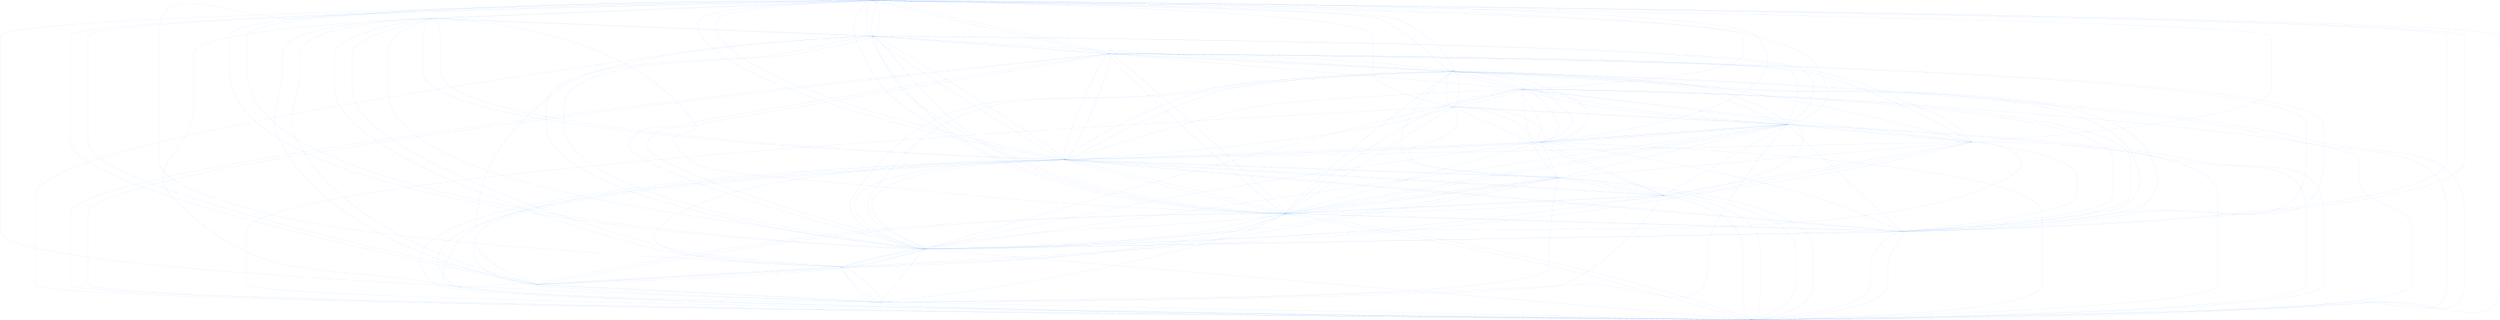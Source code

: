 digraph {
	graph [nodesep=5 overlap=true ranksep=5 size="20,20!"]
	"Groom #0" [label="" height=0.16640431038100123 width=0.16640431038100123]
	"Groom #1" [label="" height=0.039216321918880866 width=0.039216321918880866]
	"Groom #2" [label="" height=0.0121288999542733 width=0.0121288999542733]
	"Groom #3" [label="" height=0.03803596493531124 width=0.03803596493531124]
	"N/A #0" [label="" height=0.004706140223369719 width=0.004706140223369719]
	"Groom #4" [label="" height=0.02796791060246876 width=0.02796791060246876]
	Run [label="" height=0.08969884799899358 width=0.08969884799899358]
	"CW-Turn" [label="" height=0.17298924190730916 width=0.17298924190730916]
	"Walk #0" [label="" height=0.08343459627084612 width=0.08343459627084612]
	"Groom #5" [label="" height=0.049489744160724866 width=0.049489744160724866]
	"CCW-Turn #0" [label="" height=0.06552015059504164 width=0.06552015059504164]
	"CCW-Turn #1" [label="" height=0.10557034064196208 width=0.10557034064196208]
	"Point #0" [label="" height=0.02241753229596494 width=0.02241753229596494]
	"Rear #0" [label="" height=0.045301139676077774 width=0.045301139676077774]
	"N/A #1" [label="" height=0.0064991382742074924 width=0.0064991382742074924]
	"Rear #1" [label="" height=0.04196229053534306 width=0.04196229053534306]
	"N/A #2" [label="" height=0.002631333652293207 width=0.002631333652293207]
	"Rear #2" [label="" height=0.01015824169625263 width=0.01015824169625263]
	"Walk #1" [label="" height=0.005526540946738602 width=0.005526540946738602]
	"Point #1" [label="" height=0.010341313332939616 width=0.010341313332939616]
	"Groom #0" -> "Groom #1" [arrowsize=0.1 color="#0069ffaa"]
	"Groom #0" -> "Groom #3" [arrowsize=0.1 color="#0069ffaa"]
	"Groom #0" -> "Groom #4" [arrowsize=0.1 color="#0069ffaa"]
	"Groom #0" -> "CW-Turn" [arrowsize=0.1 color="#0069ffaa"]
	"Groom #0" -> "Groom #5" [arrowsize=0.1 color="#0069ffaa"]
	"Groom #0" -> "CCW-Turn #1" [arrowsize=0.1 color="#0069ffaa"]
	"Groom #0" -> "Point #0" [arrowsize=0.1 color="#0069ffaa"]
	"Groom #0" -> "Rear #0" [arrowsize=0.1 color="#0069ffaa"]
	"Groom #0" -> "Rear #1" [arrowsize=0.1 color="#0069ffaa"]
	"Groom #1" -> "Groom #0" [arrowsize=0.1 color="#0069ffaa"]
	"Groom #1" -> "Groom #2" [arrowsize=0.1 color="#0069ffaa"]
	"Groom #1" -> "Groom #3" [arrowsize=0.1 color="#0069ffaa"]
	"Groom #1" -> "Groom #4" [arrowsize=0.1 color="#0069ffaa"]
	"Groom #1" -> "CW-Turn" [arrowsize=0.1 color="#0069ffaa"]
	"Groom #1" -> "CCW-Turn #1" [arrowsize=0.1 color="#0069ffaa"]
	"Groom #1" -> "Rear #0" [arrowsize=0.1 color="#0069ffaa"]
	"Groom #2" -> "Groom #0" [arrowsize=0.1 color="#0069ffaa"]
	"Groom #2" -> "Groom #1" [arrowsize=0.1 color="#0069ffaa"]
	"Groom #2" -> "Groom #3" [arrowsize=0.1 color="#0069ffaa"]
	"Groom #2" -> "N/A #0" [arrowsize=0.1 color="#0069ffaa"]
	"Groom #2" -> "Groom #4" [arrowsize=0.1 color="#0069ffaa"]
	"Groom #2" -> "CW-Turn" [arrowsize=0.1 color="#0069ffaa"]
	"Groom #2" -> "Walk #0" [arrowsize=0.1 color="#0069ffaa"]
	"Groom #2" -> "CCW-Turn #0" [arrowsize=0.1 color="#0069ffaa"]
	"Groom #2" -> "CCW-Turn #1" [arrowsize=0.1 color="#0069ffaa"]
	"Groom #3" -> "Groom #0" [arrowsize=0.1 color="#0069ffaa"]
	"Groom #3" -> "Groom #2" [arrowsize=0.1 color="#0069ffaa"]
	"Groom #3" -> Run [arrowsize=0.1 color="#0069ffaa"]
	"Groom #3" -> "CW-Turn" [arrowsize=0.1 color="#0069ffaa"]
	"Groom #3" -> "Walk #0" [arrowsize=0.1 color="#0069ffaa"]
	"Groom #3" -> "Groom #5" [arrowsize=0.1 color="#0069ffaa"]
	"Groom #3" -> "CCW-Turn #0" [arrowsize=0.1 color="#0069ffaa"]
	"Groom #3" -> "CCW-Turn #1" [arrowsize=0.1 color="#0069ffaa"]
	"Groom #3" -> "Point #0" [arrowsize=0.1 color="#0069ffaa"]
	"Groom #3" -> "Rear #0" [arrowsize=0.1 color="#0069ffaa"]
	"Groom #3" -> "Rear #1" [arrowsize=0.1 color="#0069ffaa"]
	"N/A #0" -> "Groom #0" [arrowsize=0.1 color="#0069ffaa"]
	"N/A #0" -> "Groom #1" [arrowsize=0.1 color="#0069ffaa"]
	"N/A #0" -> "Groom #2" [arrowsize=0.1 color="#0069ffaa"]
	"N/A #0" -> "Groom #3" [arrowsize=0.1 color="#0069ffaa"]
	"N/A #0" -> "Groom #4" [arrowsize=0.1 color="#0069ffaa"]
	"N/A #0" -> Run [arrowsize=0.1 color="#0069ffaa"]
	"N/A #0" -> "CW-Turn" [arrowsize=0.1 color="#0069ffaa"]
	"N/A #0" -> "Walk #0" [arrowsize=0.1 color="#0069ffaa"]
	"N/A #0" -> "CCW-Turn #0" [arrowsize=0.1 color="#0069ffaa"]
	"N/A #0" -> "CCW-Turn #1" [arrowsize=0.1 color="#0069ffaa"]
	"N/A #0" -> "Rear #2" [arrowsize=0.1 color="#0069ffaa"]
	"Groom #4" -> "Groom #0" [arrowsize=0.1 color="#0069ffaa"]
	"Groom #4" -> "Groom #1" [arrowsize=0.1 color="#0069ffaa"]
	"Groom #4" -> "Groom #2" [arrowsize=0.1 color="#0069ffaa"]
	"Groom #4" -> "Groom #3" [arrowsize=0.1 color="#0069ffaa"]
	"Groom #4" -> "N/A #0" [arrowsize=0.1 color="#0069ffaa"]
	"Groom #4" -> "CW-Turn" [arrowsize=0.1 color="#0069ffaa"]
	"Groom #4" -> "CCW-Turn #0" [arrowsize=0.1 color="#0069ffaa"]
	"Groom #4" -> "CCW-Turn #1" [arrowsize=0.1 color="#0069ffaa"]
	"Groom #4" -> "Rear #0" [arrowsize=0.1 color="#0069ffaa"]
	Run -> "CW-Turn" [arrowsize=0.1 color="#0069ffaa"]
	Run -> "Walk #0" [arrowsize=0.1 color="#0069ffaa"]
	Run -> "CCW-Turn #0" [arrowsize=0.1 color="#0069ffaa"]
	Run -> "CCW-Turn #1" [arrowsize=0.1 color="#0069ffaa"]
	"CW-Turn" -> "Groom #0" [arrowsize=0.1 color="#0069ffaa"]
	"CW-Turn" -> "Groom #3" [arrowsize=0.1 color="#0069ffaa"]
	"CW-Turn" -> "Groom #4" [arrowsize=0.1 color="#0069ffaa"]
	"CW-Turn" -> Run [arrowsize=0.1 color="#0069ffaa"]
	"CW-Turn" -> "Walk #0" [arrowsize=0.1 color="#0069ffaa"]
	"CW-Turn" -> "Groom #5" [arrowsize=0.1 color="#0069ffaa"]
	"CW-Turn" -> "CCW-Turn #0" [arrowsize=0.1 color="#0069ffaa"]
	"CW-Turn" -> "CCW-Turn #1" [arrowsize=0.1 color="#0069ffaa"]
	"CW-Turn" -> "Rear #0" [arrowsize=0.1 color="#0069ffaa"]
	"CW-Turn" -> "Rear #1" [arrowsize=0.1 color="#0069ffaa"]
	"CW-Turn" -> "Rear #2" [arrowsize=0.1 color="#0069ffaa"]
	"Walk #0" -> "Groom #0" [arrowsize=0.1 color="#0069ffaa"]
	"Walk #0" -> Run [arrowsize=0.1 color="#0069ffaa"]
	"Walk #0" -> "CW-Turn" [arrowsize=0.1 color="#0069ffaa"]
	"Walk #0" -> "Groom #5" [arrowsize=0.1 color="#0069ffaa"]
	"Walk #0" -> "CCW-Turn #0" [arrowsize=0.1 color="#0069ffaa"]
	"Walk #0" -> "CCW-Turn #1" [arrowsize=0.1 color="#0069ffaa"]
	"Walk #0" -> "Point #0" [arrowsize=0.1 color="#0069ffaa"]
	"Walk #0" -> "Rear #1" [arrowsize=0.1 color="#0069ffaa"]
	"Walk #0" -> "Rear #2" [arrowsize=0.1 color="#0069ffaa"]
	"Groom #5" -> "Groom #0" [arrowsize=0.1 color="#0069ffaa"]
	"Groom #5" -> "Groom #3" [arrowsize=0.1 color="#0069ffaa"]
	"Groom #5" -> "CW-Turn" [arrowsize=0.1 color="#0069ffaa"]
	"Groom #5" -> "Walk #0" [arrowsize=0.1 color="#0069ffaa"]
	"Groom #5" -> "CCW-Turn #1" [arrowsize=0.1 color="#0069ffaa"]
	"Groom #5" -> "Point #0" [arrowsize=0.1 color="#0069ffaa"]
	"Groom #5" -> "Rear #1" [arrowsize=0.1 color="#0069ffaa"]
	"Groom #5" -> "Point #1" [arrowsize=0.1 color="#0069ffaa"]
	"CCW-Turn #0" -> Run [arrowsize=0.1 color="#0069ffaa"]
	"CCW-Turn #0" -> "CW-Turn" [arrowsize=0.1 color="#0069ffaa"]
	"CCW-Turn #0" -> "Walk #0" [arrowsize=0.1 color="#0069ffaa"]
	"CCW-Turn #0" -> "CCW-Turn #1" [arrowsize=0.1 color="#0069ffaa"]
	"CCW-Turn #1" -> "Groom #0" [arrowsize=0.1 color="#0069ffaa"]
	"CCW-Turn #1" -> "Groom #1" [arrowsize=0.1 color="#0069ffaa"]
	"CCW-Turn #1" -> "Groom #3" [arrowsize=0.1 color="#0069ffaa"]
	"CCW-Turn #1" -> Run [arrowsize=0.1 color="#0069ffaa"]
	"CCW-Turn #1" -> "CW-Turn" [arrowsize=0.1 color="#0069ffaa"]
	"CCW-Turn #1" -> "Walk #0" [arrowsize=0.1 color="#0069ffaa"]
	"CCW-Turn #1" -> "Groom #5" [arrowsize=0.1 color="#0069ffaa"]
	"CCW-Turn #1" -> "CCW-Turn #0" [arrowsize=0.1 color="#0069ffaa"]
	"CCW-Turn #1" -> "Point #0" [arrowsize=0.1 color="#0069ffaa"]
	"CCW-Turn #1" -> "Rear #0" [arrowsize=0.1 color="#0069ffaa"]
	"CCW-Turn #1" -> "Rear #1" [arrowsize=0.1 color="#0069ffaa"]
	"CCW-Turn #1" -> "Rear #2" [arrowsize=0.1 color="#0069ffaa"]
	"Point #0" -> "Groom #0" [arrowsize=0.1 color="#0069ffaa"]
	"Point #0" -> "Groom #3" [arrowsize=0.1 color="#0069ffaa"]
	"Point #0" -> "CW-Turn" [arrowsize=0.1 color="#0069ffaa"]
	"Point #0" -> "Walk #0" [arrowsize=0.1 color="#0069ffaa"]
	"Point #0" -> "Groom #5" [arrowsize=0.1 color="#0069ffaa"]
	"Point #0" -> "CCW-Turn #0" [arrowsize=0.1 color="#0069ffaa"]
	"Point #0" -> "CCW-Turn #1" [arrowsize=0.1 color="#0069ffaa"]
	"Point #0" -> "Rear #0" [arrowsize=0.1 color="#0069ffaa"]
	"Point #0" -> "Rear #1" [arrowsize=0.1 color="#0069ffaa"]
	"Point #0" -> "Rear #2" [arrowsize=0.1 color="#0069ffaa"]
	"Point #0" -> "Walk #1" [arrowsize=0.1 color="#0069ffaa"]
	"Point #0" -> "Point #1" [arrowsize=0.1 color="#0069ffaa"]
	"Rear #0" -> "Groom #0" [arrowsize=0.1 color="#0069ffaa"]
	"Rear #0" -> "Groom #1" [arrowsize=0.1 color="#0069ffaa"]
	"Rear #0" -> "Groom #3" [arrowsize=0.1 color="#0069ffaa"]
	"Rear #0" -> "CW-Turn" [arrowsize=0.1 color="#0069ffaa"]
	"Rear #0" -> "Walk #0" [arrowsize=0.1 color="#0069ffaa"]
	"Rear #0" -> "CCW-Turn #1" [arrowsize=0.1 color="#0069ffaa"]
	"Rear #0" -> "Rear #1" [arrowsize=0.1 color="#0069ffaa"]
	"N/A #1" -> "Groom #0" [arrowsize=0.1 color="#0069ffaa"]
	"N/A #1" -> "Groom #2" [arrowsize=0.1 color="#0069ffaa"]
	"N/A #1" -> "Groom #3" [arrowsize=0.1 color="#0069ffaa"]
	"N/A #1" -> Run [arrowsize=0.1 color="#0069ffaa"]
	"N/A #1" -> "CW-Turn" [arrowsize=0.1 color="#0069ffaa"]
	"N/A #1" -> "Walk #0" [arrowsize=0.1 color="#0069ffaa"]
	"N/A #1" -> "Groom #5" [arrowsize=0.1 color="#0069ffaa"]
	"N/A #1" -> "CCW-Turn #0" [arrowsize=0.1 color="#0069ffaa"]
	"N/A #1" -> "CCW-Turn #1" [arrowsize=0.1 color="#0069ffaa"]
	"N/A #1" -> "Point #0" [arrowsize=0.1 color="#0069ffaa"]
	"N/A #1" -> "Rear #0" [arrowsize=0.1 color="#0069ffaa"]
	"N/A #1" -> "Rear #1" [arrowsize=0.1 color="#0069ffaa"]
	"N/A #1" -> "Rear #2" [arrowsize=0.1 color="#0069ffaa"]
	"N/A #1" -> "Point #1" [arrowsize=0.1 color="#0069ffaa"]
	"Rear #1" -> "Groom #0" [arrowsize=0.1 color="#0069ffaa"]
	"Rear #1" -> "Groom #3" [arrowsize=0.1 color="#0069ffaa"]
	"Rear #1" -> "CW-Turn" [arrowsize=0.1 color="#0069ffaa"]
	"Rear #1" -> "Walk #0" [arrowsize=0.1 color="#0069ffaa"]
	"Rear #1" -> "Groom #5" [arrowsize=0.1 color="#0069ffaa"]
	"Rear #1" -> "CCW-Turn #1" [arrowsize=0.1 color="#0069ffaa"]
	"Rear #1" -> "Point #0" [arrowsize=0.1 color="#0069ffaa"]
	"Rear #1" -> "Rear #0" [arrowsize=0.1 color="#0069ffaa"]
	"N/A #2" -> "Groom #0" [arrowsize=0.1 color="#0069ffaa"]
	"N/A #2" -> "Groom #3" [arrowsize=0.1 color="#0069ffaa"]
	"N/A #2" -> Run [arrowsize=0.1 color="#0069ffaa"]
	"N/A #2" -> "CW-Turn" [arrowsize=0.1 color="#0069ffaa"]
	"N/A #2" -> "Walk #0" [arrowsize=0.1 color="#0069ffaa"]
	"N/A #2" -> "Groom #5" [arrowsize=0.1 color="#0069ffaa"]
	"N/A #2" -> "CCW-Turn #0" [arrowsize=0.1 color="#0069ffaa"]
	"N/A #2" -> "CCW-Turn #1" [arrowsize=0.1 color="#0069ffaa"]
	"N/A #2" -> "Point #0" [arrowsize=0.1 color="#0069ffaa"]
	"N/A #2" -> "Rear #1" [arrowsize=0.1 color="#0069ffaa"]
	"N/A #2" -> "Rear #2" [arrowsize=0.1 color="#0069ffaa"]
	"N/A #2" -> "Walk #1" [arrowsize=0.1 color="#0069ffaa"]
	"N/A #2" -> "Point #1" [arrowsize=0.1 color="#0069ffaa"]
	"Rear #2" -> "Groom #0" [arrowsize=0.1 color="#0069ffaa"]
	"Rear #2" -> "Groom #3" [arrowsize=0.1 color="#0069ffaa"]
	"Rear #2" -> Run [arrowsize=0.1 color="#0069ffaa"]
	"Rear #2" -> "CW-Turn" [arrowsize=0.1 color="#0069ffaa"]
	"Rear #2" -> "Walk #0" [arrowsize=0.1 color="#0069ffaa"]
	"Rear #2" -> "Groom #5" [arrowsize=0.1 color="#0069ffaa"]
	"Rear #2" -> "CCW-Turn #0" [arrowsize=0.1 color="#0069ffaa"]
	"Rear #2" -> "CCW-Turn #1" [arrowsize=0.1 color="#0069ffaa"]
	"Rear #2" -> "Point #0" [arrowsize=0.1 color="#0069ffaa"]
	"Rear #2" -> "Rear #0" [arrowsize=0.1 color="#0069ffaa"]
	"Rear #2" -> "N/A #1" [arrowsize=0.1 color="#0069ffaa"]
	"Rear #2" -> "Rear #1" [arrowsize=0.1 color="#0069ffaa"]
	"Rear #2" -> "N/A #2" [arrowsize=0.1 color="#0069ffaa"]
	"Rear #2" -> "Walk #1" [arrowsize=0.1 color="#0069ffaa"]
	"Rear #2" -> "Point #1" [arrowsize=0.1 color="#0069ffaa"]
	"Walk #1" -> "Groom #0" [arrowsize=0.1 color="#0069ffaa"]
	"Walk #1" -> Run [arrowsize=0.1 color="#0069ffaa"]
	"Walk #1" -> "CW-Turn" [arrowsize=0.1 color="#0069ffaa"]
	"Walk #1" -> "Walk #0" [arrowsize=0.1 color="#0069ffaa"]
	"Walk #1" -> "CCW-Turn #0" [arrowsize=0.1 color="#0069ffaa"]
	"Walk #1" -> "CCW-Turn #1" [arrowsize=0.1 color="#0069ffaa"]
	"Walk #1" -> "Point #0" [arrowsize=0.1 color="#0069ffaa"]
	"Walk #1" -> "N/A #2" [arrowsize=0.1 color="#0069ffaa"]
	"Walk #1" -> "Rear #2" [arrowsize=0.1 color="#0069ffaa"]
	"Walk #1" -> "Point #1" [arrowsize=0.1 color="#0069ffaa"]
	"Point #1" -> "Groom #0" [arrowsize=0.1 color="#0069ffaa"]
	"Point #1" -> "Groom #3" [arrowsize=0.1 color="#0069ffaa"]
	"Point #1" -> Run [arrowsize=0.1 color="#0069ffaa"]
	"Point #1" -> "CW-Turn" [arrowsize=0.1 color="#0069ffaa"]
	"Point #1" -> "Walk #0" [arrowsize=0.1 color="#0069ffaa"]
	"Point #1" -> "Groom #5" [arrowsize=0.1 color="#0069ffaa"]
	"Point #1" -> "CCW-Turn #0" [arrowsize=0.1 color="#0069ffaa"]
	"Point #1" -> "CCW-Turn #1" [arrowsize=0.1 color="#0069ffaa"]
	"Point #1" -> "Point #0" [arrowsize=0.1 color="#0069ffaa"]
	"Point #1" -> "Rear #1" [arrowsize=0.1 color="#0069ffaa"]
	"Point #1" -> "N/A #2" [arrowsize=0.1 color="#0069ffaa"]
	"Point #1" -> "Rear #2" [arrowsize=0.1 color="#0069ffaa"]
	"Point #1" -> "Walk #1" [arrowsize=0.1 color="#0069ffaa"]
}
